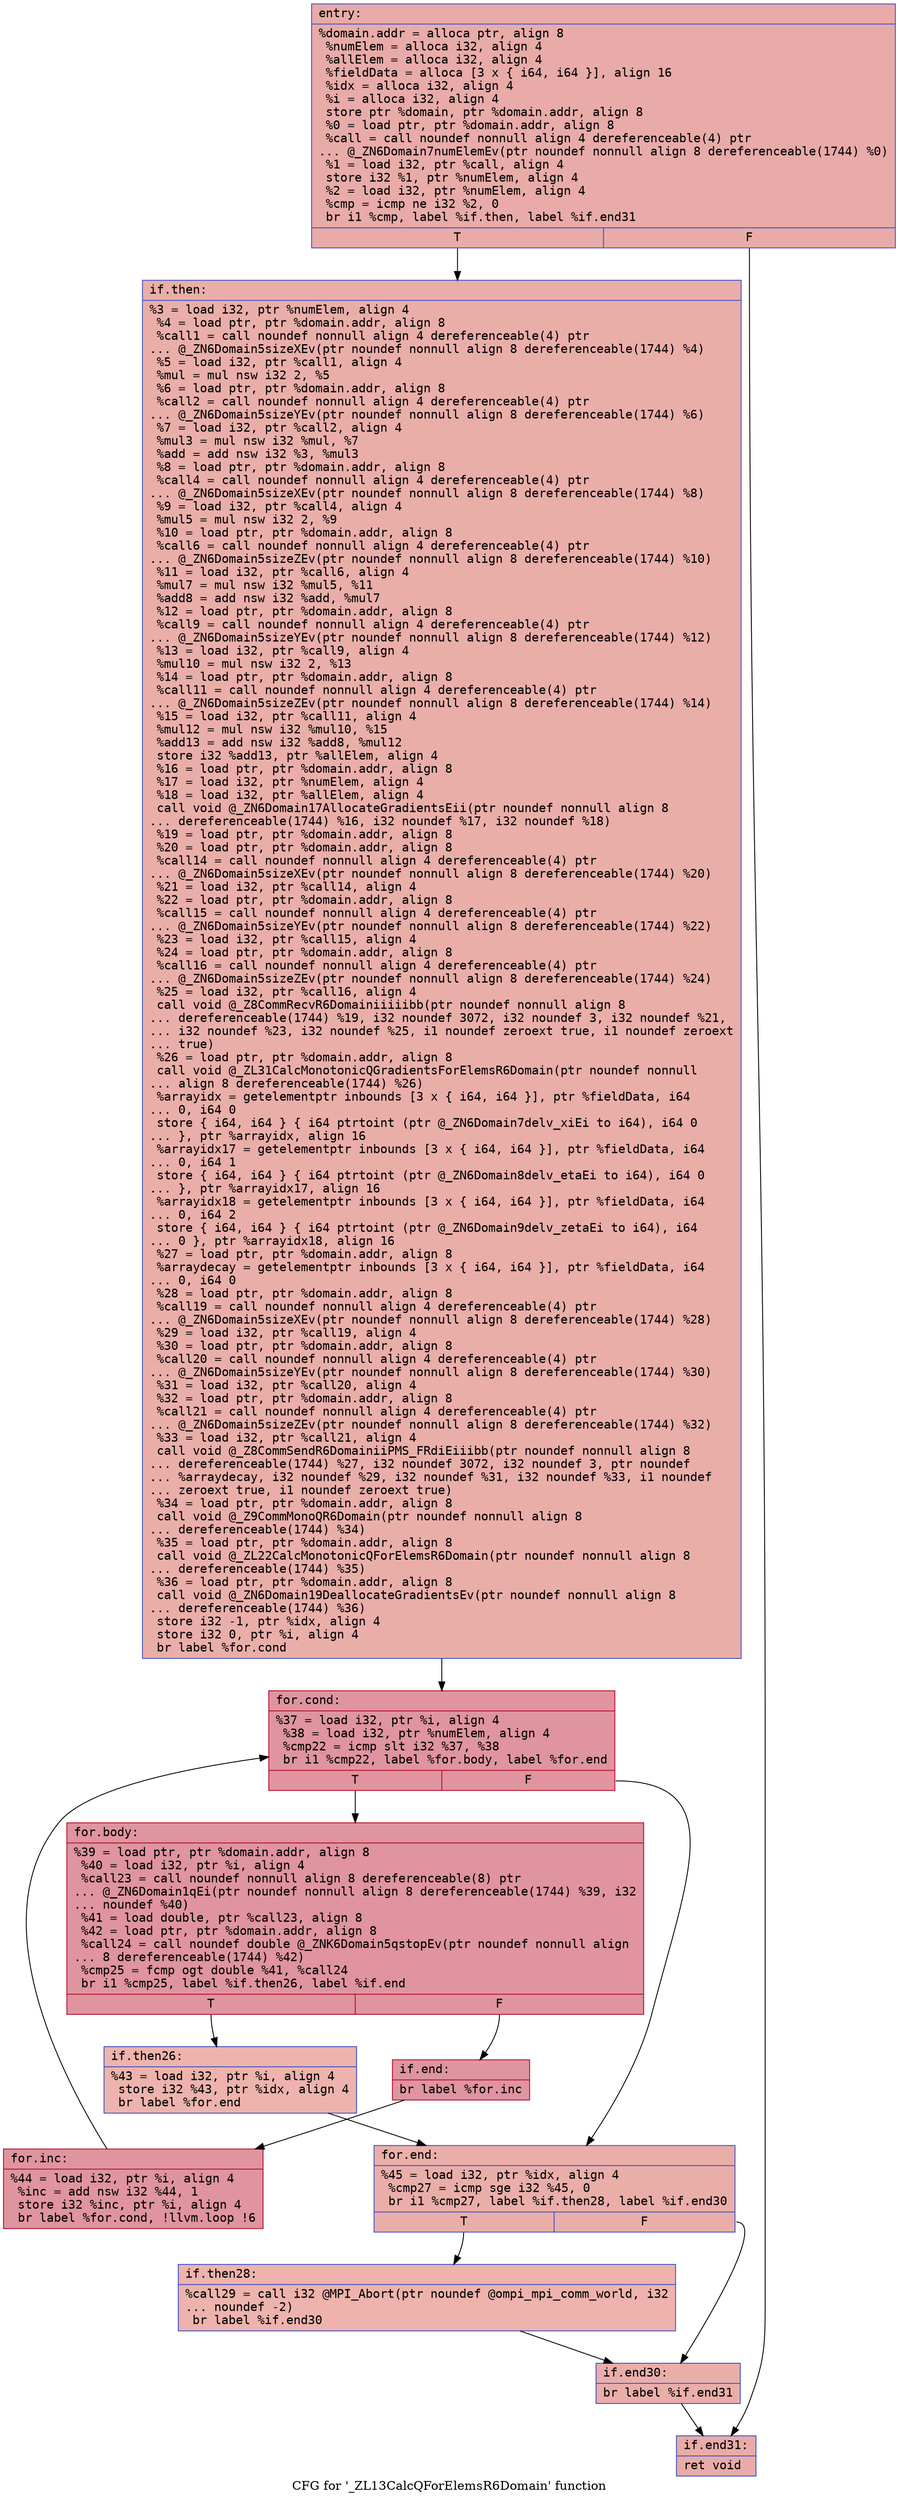 digraph "CFG for '_ZL13CalcQForElemsR6Domain' function" {
	label="CFG for '_ZL13CalcQForElemsR6Domain' function";

	Node0x561418c3dbd0 [shape=record,color="#3d50c3ff", style=filled, fillcolor="#cc403a70" fontname="Courier",label="{entry:\l|  %domain.addr = alloca ptr, align 8\l  %numElem = alloca i32, align 4\l  %allElem = alloca i32, align 4\l  %fieldData = alloca [3 x \{ i64, i64 \}], align 16\l  %idx = alloca i32, align 4\l  %i = alloca i32, align 4\l  store ptr %domain, ptr %domain.addr, align 8\l  %0 = load ptr, ptr %domain.addr, align 8\l  %call = call noundef nonnull align 4 dereferenceable(4) ptr\l... @_ZN6Domain7numElemEv(ptr noundef nonnull align 8 dereferenceable(1744) %0)\l  %1 = load i32, ptr %call, align 4\l  store i32 %1, ptr %numElem, align 4\l  %2 = load i32, ptr %numElem, align 4\l  %cmp = icmp ne i32 %2, 0\l  br i1 %cmp, label %if.then, label %if.end31\l|{<s0>T|<s1>F}}"];
	Node0x561418c3dbd0:s0 -> Node0x561418c3e410[tooltip="entry -> if.then\nProbability 62.50%" ];
	Node0x561418c3dbd0:s1 -> Node0x561418c3e480[tooltip="entry -> if.end31\nProbability 37.50%" ];
	Node0x561418c3e410 [shape=record,color="#3d50c3ff", style=filled, fillcolor="#d0473d70" fontname="Courier",label="{if.then:\l|  %3 = load i32, ptr %numElem, align 4\l  %4 = load ptr, ptr %domain.addr, align 8\l  %call1 = call noundef nonnull align 4 dereferenceable(4) ptr\l... @_ZN6Domain5sizeXEv(ptr noundef nonnull align 8 dereferenceable(1744) %4)\l  %5 = load i32, ptr %call1, align 4\l  %mul = mul nsw i32 2, %5\l  %6 = load ptr, ptr %domain.addr, align 8\l  %call2 = call noundef nonnull align 4 dereferenceable(4) ptr\l... @_ZN6Domain5sizeYEv(ptr noundef nonnull align 8 dereferenceable(1744) %6)\l  %7 = load i32, ptr %call2, align 4\l  %mul3 = mul nsw i32 %mul, %7\l  %add = add nsw i32 %3, %mul3\l  %8 = load ptr, ptr %domain.addr, align 8\l  %call4 = call noundef nonnull align 4 dereferenceable(4) ptr\l... @_ZN6Domain5sizeXEv(ptr noundef nonnull align 8 dereferenceable(1744) %8)\l  %9 = load i32, ptr %call4, align 4\l  %mul5 = mul nsw i32 2, %9\l  %10 = load ptr, ptr %domain.addr, align 8\l  %call6 = call noundef nonnull align 4 dereferenceable(4) ptr\l... @_ZN6Domain5sizeZEv(ptr noundef nonnull align 8 dereferenceable(1744) %10)\l  %11 = load i32, ptr %call6, align 4\l  %mul7 = mul nsw i32 %mul5, %11\l  %add8 = add nsw i32 %add, %mul7\l  %12 = load ptr, ptr %domain.addr, align 8\l  %call9 = call noundef nonnull align 4 dereferenceable(4) ptr\l... @_ZN6Domain5sizeYEv(ptr noundef nonnull align 8 dereferenceable(1744) %12)\l  %13 = load i32, ptr %call9, align 4\l  %mul10 = mul nsw i32 2, %13\l  %14 = load ptr, ptr %domain.addr, align 8\l  %call11 = call noundef nonnull align 4 dereferenceable(4) ptr\l... @_ZN6Domain5sizeZEv(ptr noundef nonnull align 8 dereferenceable(1744) %14)\l  %15 = load i32, ptr %call11, align 4\l  %mul12 = mul nsw i32 %mul10, %15\l  %add13 = add nsw i32 %add8, %mul12\l  store i32 %add13, ptr %allElem, align 4\l  %16 = load ptr, ptr %domain.addr, align 8\l  %17 = load i32, ptr %numElem, align 4\l  %18 = load i32, ptr %allElem, align 4\l  call void @_ZN6Domain17AllocateGradientsEii(ptr noundef nonnull align 8\l... dereferenceable(1744) %16, i32 noundef %17, i32 noundef %18)\l  %19 = load ptr, ptr %domain.addr, align 8\l  %20 = load ptr, ptr %domain.addr, align 8\l  %call14 = call noundef nonnull align 4 dereferenceable(4) ptr\l... @_ZN6Domain5sizeXEv(ptr noundef nonnull align 8 dereferenceable(1744) %20)\l  %21 = load i32, ptr %call14, align 4\l  %22 = load ptr, ptr %domain.addr, align 8\l  %call15 = call noundef nonnull align 4 dereferenceable(4) ptr\l... @_ZN6Domain5sizeYEv(ptr noundef nonnull align 8 dereferenceable(1744) %22)\l  %23 = load i32, ptr %call15, align 4\l  %24 = load ptr, ptr %domain.addr, align 8\l  %call16 = call noundef nonnull align 4 dereferenceable(4) ptr\l... @_ZN6Domain5sizeZEv(ptr noundef nonnull align 8 dereferenceable(1744) %24)\l  %25 = load i32, ptr %call16, align 4\l  call void @_Z8CommRecvR6Domainiiiiibb(ptr noundef nonnull align 8\l... dereferenceable(1744) %19, i32 noundef 3072, i32 noundef 3, i32 noundef %21,\l... i32 noundef %23, i32 noundef %25, i1 noundef zeroext true, i1 noundef zeroext\l... true)\l  %26 = load ptr, ptr %domain.addr, align 8\l  call void @_ZL31CalcMonotonicQGradientsForElemsR6Domain(ptr noundef nonnull\l... align 8 dereferenceable(1744) %26)\l  %arrayidx = getelementptr inbounds [3 x \{ i64, i64 \}], ptr %fieldData, i64\l... 0, i64 0\l  store \{ i64, i64 \} \{ i64 ptrtoint (ptr @_ZN6Domain7delv_xiEi to i64), i64 0\l... \}, ptr %arrayidx, align 16\l  %arrayidx17 = getelementptr inbounds [3 x \{ i64, i64 \}], ptr %fieldData, i64\l... 0, i64 1\l  store \{ i64, i64 \} \{ i64 ptrtoint (ptr @_ZN6Domain8delv_etaEi to i64), i64 0\l... \}, ptr %arrayidx17, align 16\l  %arrayidx18 = getelementptr inbounds [3 x \{ i64, i64 \}], ptr %fieldData, i64\l... 0, i64 2\l  store \{ i64, i64 \} \{ i64 ptrtoint (ptr @_ZN6Domain9delv_zetaEi to i64), i64\l... 0 \}, ptr %arrayidx18, align 16\l  %27 = load ptr, ptr %domain.addr, align 8\l  %arraydecay = getelementptr inbounds [3 x \{ i64, i64 \}], ptr %fieldData, i64\l... 0, i64 0\l  %28 = load ptr, ptr %domain.addr, align 8\l  %call19 = call noundef nonnull align 4 dereferenceable(4) ptr\l... @_ZN6Domain5sizeXEv(ptr noundef nonnull align 8 dereferenceable(1744) %28)\l  %29 = load i32, ptr %call19, align 4\l  %30 = load ptr, ptr %domain.addr, align 8\l  %call20 = call noundef nonnull align 4 dereferenceable(4) ptr\l... @_ZN6Domain5sizeYEv(ptr noundef nonnull align 8 dereferenceable(1744) %30)\l  %31 = load i32, ptr %call20, align 4\l  %32 = load ptr, ptr %domain.addr, align 8\l  %call21 = call noundef nonnull align 4 dereferenceable(4) ptr\l... @_ZN6Domain5sizeZEv(ptr noundef nonnull align 8 dereferenceable(1744) %32)\l  %33 = load i32, ptr %call21, align 4\l  call void @_Z8CommSendR6DomainiiPMS_FRdiEiiibb(ptr noundef nonnull align 8\l... dereferenceable(1744) %27, i32 noundef 3072, i32 noundef 3, ptr noundef\l... %arraydecay, i32 noundef %29, i32 noundef %31, i32 noundef %33, i1 noundef\l... zeroext true, i1 noundef zeroext true)\l  %34 = load ptr, ptr %domain.addr, align 8\l  call void @_Z9CommMonoQR6Domain(ptr noundef nonnull align 8\l... dereferenceable(1744) %34)\l  %35 = load ptr, ptr %domain.addr, align 8\l  call void @_ZL22CalcMonotonicQForElemsR6Domain(ptr noundef nonnull align 8\l... dereferenceable(1744) %35)\l  %36 = load ptr, ptr %domain.addr, align 8\l  call void @_ZN6Domain19DeallocateGradientsEv(ptr noundef nonnull align 8\l... dereferenceable(1744) %36)\l  store i32 -1, ptr %idx, align 4\l  store i32 0, ptr %i, align 4\l  br label %for.cond\l}"];
	Node0x561418c3e410 -> Node0x561418c42550[tooltip="if.then -> for.cond\nProbability 100.00%" ];
	Node0x561418c42550 [shape=record,color="#b70d28ff", style=filled, fillcolor="#b70d2870" fontname="Courier",label="{for.cond:\l|  %37 = load i32, ptr %i, align 4\l  %38 = load i32, ptr %numElem, align 4\l  %cmp22 = icmp slt i32 %37, %38\l  br i1 %cmp22, label %for.body, label %for.end\l|{<s0>T|<s1>F}}"];
	Node0x561418c42550:s0 -> Node0x561418c42770[tooltip="for.cond -> for.body\nProbability 96.88%" ];
	Node0x561418c42550:s1 -> Node0x561418c427f0[tooltip="for.cond -> for.end\nProbability 3.12%" ];
	Node0x561418c42770 [shape=record,color="#b70d28ff", style=filled, fillcolor="#b70d2870" fontname="Courier",label="{for.body:\l|  %39 = load ptr, ptr %domain.addr, align 8\l  %40 = load i32, ptr %i, align 4\l  %call23 = call noundef nonnull align 8 dereferenceable(8) ptr\l... @_ZN6Domain1qEi(ptr noundef nonnull align 8 dereferenceable(1744) %39, i32\l... noundef %40)\l  %41 = load double, ptr %call23, align 8\l  %42 = load ptr, ptr %domain.addr, align 8\l  %call24 = call noundef double @_ZNK6Domain5qstopEv(ptr noundef nonnull align\l... 8 dereferenceable(1744) %42)\l  %cmp25 = fcmp ogt double %41, %call24\l  br i1 %cmp25, label %if.then26, label %if.end\l|{<s0>T|<s1>F}}"];
	Node0x561418c42770:s0 -> Node0x561418c42ea0[tooltip="for.body -> if.then26\nProbability 3.12%" ];
	Node0x561418c42770:s1 -> Node0x561418c42f50[tooltip="for.body -> if.end\nProbability 96.88%" ];
	Node0x561418c42ea0 [shape=record,color="#3d50c3ff", style=filled, fillcolor="#d6524470" fontname="Courier",label="{if.then26:\l|  %43 = load i32, ptr %i, align 4\l  store i32 %43, ptr %idx, align 4\l  br label %for.end\l}"];
	Node0x561418c42ea0 -> Node0x561418c427f0[tooltip="if.then26 -> for.end\nProbability 100.00%" ];
	Node0x561418c42f50 [shape=record,color="#b70d28ff", style=filled, fillcolor="#b70d2870" fontname="Courier",label="{if.end:\l|  br label %for.inc\l}"];
	Node0x561418c42f50 -> Node0x561418c43260[tooltip="if.end -> for.inc\nProbability 100.00%" ];
	Node0x561418c43260 [shape=record,color="#b70d28ff", style=filled, fillcolor="#b70d2870" fontname="Courier",label="{for.inc:\l|  %44 = load i32, ptr %i, align 4\l  %inc = add nsw i32 %44, 1\l  store i32 %inc, ptr %i, align 4\l  br label %for.cond, !llvm.loop !6\l}"];
	Node0x561418c43260 -> Node0x561418c42550[tooltip="for.inc -> for.cond\nProbability 100.00%" ];
	Node0x561418c427f0 [shape=record,color="#3d50c3ff", style=filled, fillcolor="#d0473d70" fontname="Courier",label="{for.end:\l|  %45 = load i32, ptr %idx, align 4\l  %cmp27 = icmp sge i32 %45, 0\l  br i1 %cmp27, label %if.then28, label %if.end30\l|{<s0>T|<s1>F}}"];
	Node0x561418c427f0:s0 -> Node0x561418c43d90[tooltip="for.end -> if.then28\nProbability 50.00%" ];
	Node0x561418c427f0:s1 -> Node0x561418c43e10[tooltip="for.end -> if.end30\nProbability 50.00%" ];
	Node0x561418c43d90 [shape=record,color="#3d50c3ff", style=filled, fillcolor="#d6524470" fontname="Courier",label="{if.then28:\l|  %call29 = call i32 @MPI_Abort(ptr noundef @ompi_mpi_comm_world, i32\l... noundef -2)\l  br label %if.end30\l}"];
	Node0x561418c43d90 -> Node0x561418c43e10[tooltip="if.then28 -> if.end30\nProbability 100.00%" ];
	Node0x561418c43e10 [shape=record,color="#3d50c3ff", style=filled, fillcolor="#d0473d70" fontname="Courier",label="{if.end30:\l|  br label %if.end31\l}"];
	Node0x561418c43e10 -> Node0x561418c3e480[tooltip="if.end30 -> if.end31\nProbability 100.00%" ];
	Node0x561418c3e480 [shape=record,color="#3d50c3ff", style=filled, fillcolor="#cc403a70" fontname="Courier",label="{if.end31:\l|  ret void\l}"];
}
